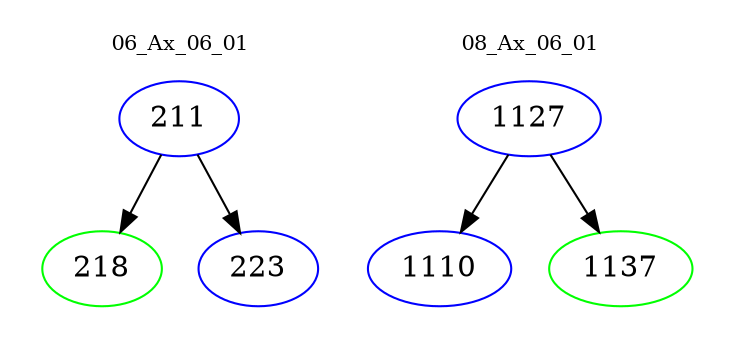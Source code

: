 digraph{
subgraph cluster_0 {
color = white
label = "06_Ax_06_01";
fontsize=10;
T0_211 [label="211", color="blue"]
T0_211 -> T0_218 [color="black"]
T0_218 [label="218", color="green"]
T0_211 -> T0_223 [color="black"]
T0_223 [label="223", color="blue"]
}
subgraph cluster_1 {
color = white
label = "08_Ax_06_01";
fontsize=10;
T1_1127 [label="1127", color="blue"]
T1_1127 -> T1_1110 [color="black"]
T1_1110 [label="1110", color="blue"]
T1_1127 -> T1_1137 [color="black"]
T1_1137 [label="1137", color="green"]
}
}

